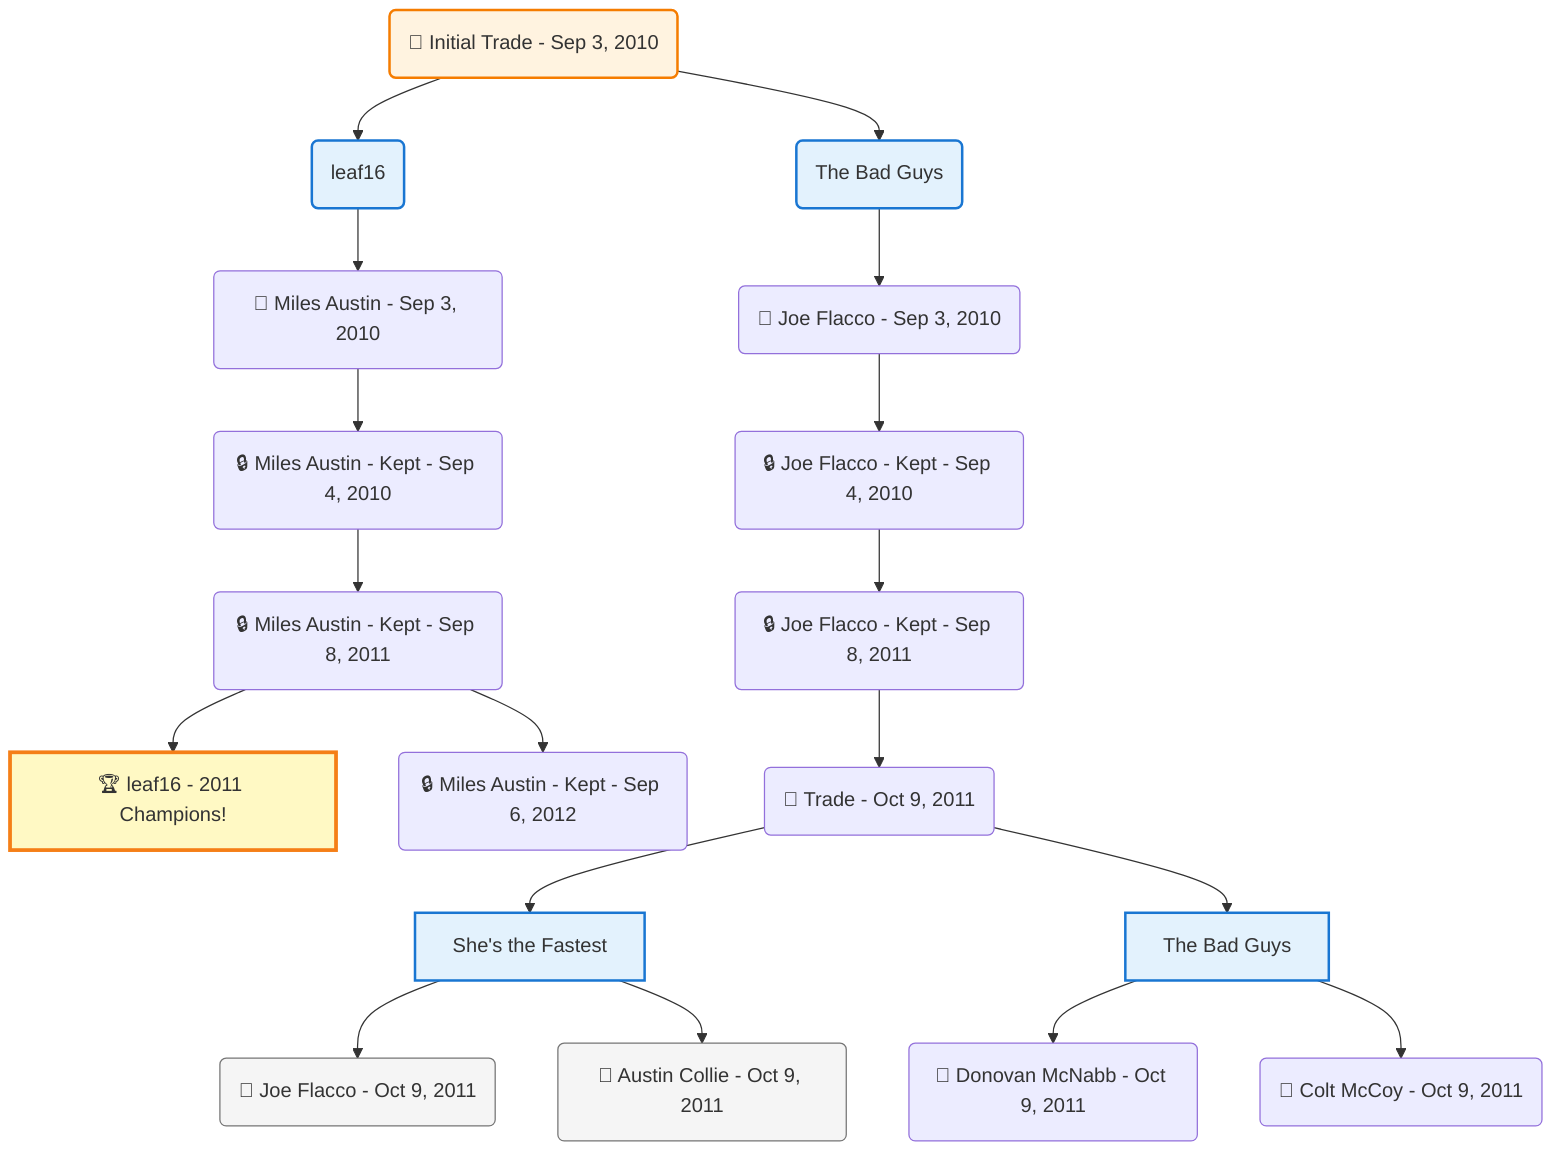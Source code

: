flowchart TD

    TRADE_MAIN("🔄 Initial Trade - Sep 3, 2010")
    TEAM_1("leaf16")
    TEAM_2("The Bad Guys")
    NODE_05cce13b-a7f3-4088-a054-12d6130266fc("🔄 Miles Austin - Sep 3, 2010")
    NODE_89c784da-ab54-4235-abaa-89c56409dac8("🔒 Miles Austin - Kept - Sep 4, 2010")
    NODE_501803fa-77a9-46b5-93a3-6369a93fdcca("🔒 Miles Austin - Kept - Sep 8, 2011")
    CHAMP_66fb98f4-89a7-45f9-893a-b41d71e6249d_2011["🏆 leaf16 - 2011 Champions!"]
    NODE_8072aa96-9db8-4327-b496-7d8d8e8eb006("🔒 Miles Austin - Kept - Sep 6, 2012")
    NODE_d1396b25-1175-48ec-a7ef-a1cbb763c71e("🔄 Joe Flacco - Sep 3, 2010")
    NODE_84aa083e-9fee-411b-b691-ec8cadd17250("🔒 Joe Flacco - Kept - Sep 4, 2010")
    NODE_58e18be6-44b7-4ffe-9167-1fea40c621f7("🔒 Joe Flacco - Kept - Sep 8, 2011")
    TRADE_bcb4a126-762f-4d19-8fb6-c8ca16556f52_3("🔄 Trade - Oct 9, 2011")
    TEAM_4449259f-64af-44fd-9235-1facc0926234_4["She's the Fastest"]
    NODE_9b7b1421-4047-480b-90ad-2a9db1c3a6cb("🔄 Joe Flacco - Oct 9, 2011")
    NODE_95ddd3ad-2805-48c0-9d53-c9626a495376("🔄 Austin Collie - Oct 9, 2011")
    TEAM_b2220d1a-ff75-4622-9757-09978901110f_5["The Bad Guys"]
    NODE_7b24f0f4-5111-4ea5-b2d1-404d17ddbd4c("🔄 Donovan McNabb - Oct 9, 2011")
    NODE_4cb96c05-3e60-49ce-a9e0-43ed5f14986e("🔄 Colt McCoy - Oct 9, 2011")

    TRADE_MAIN --> TEAM_1
    TRADE_MAIN --> TEAM_2
    TEAM_1 --> NODE_05cce13b-a7f3-4088-a054-12d6130266fc
    NODE_05cce13b-a7f3-4088-a054-12d6130266fc --> NODE_89c784da-ab54-4235-abaa-89c56409dac8
    NODE_89c784da-ab54-4235-abaa-89c56409dac8 --> NODE_501803fa-77a9-46b5-93a3-6369a93fdcca
    NODE_501803fa-77a9-46b5-93a3-6369a93fdcca --> CHAMP_66fb98f4-89a7-45f9-893a-b41d71e6249d_2011
    NODE_501803fa-77a9-46b5-93a3-6369a93fdcca --> NODE_8072aa96-9db8-4327-b496-7d8d8e8eb006
    TEAM_2 --> NODE_d1396b25-1175-48ec-a7ef-a1cbb763c71e
    NODE_d1396b25-1175-48ec-a7ef-a1cbb763c71e --> NODE_84aa083e-9fee-411b-b691-ec8cadd17250
    NODE_84aa083e-9fee-411b-b691-ec8cadd17250 --> NODE_58e18be6-44b7-4ffe-9167-1fea40c621f7
    NODE_58e18be6-44b7-4ffe-9167-1fea40c621f7 --> TRADE_bcb4a126-762f-4d19-8fb6-c8ca16556f52_3
    TRADE_bcb4a126-762f-4d19-8fb6-c8ca16556f52_3 --> TEAM_4449259f-64af-44fd-9235-1facc0926234_4
    TEAM_4449259f-64af-44fd-9235-1facc0926234_4 --> NODE_9b7b1421-4047-480b-90ad-2a9db1c3a6cb
    TEAM_4449259f-64af-44fd-9235-1facc0926234_4 --> NODE_95ddd3ad-2805-48c0-9d53-c9626a495376
    TRADE_bcb4a126-762f-4d19-8fb6-c8ca16556f52_3 --> TEAM_b2220d1a-ff75-4622-9757-09978901110f_5
    TEAM_b2220d1a-ff75-4622-9757-09978901110f_5 --> NODE_7b24f0f4-5111-4ea5-b2d1-404d17ddbd4c
    TEAM_b2220d1a-ff75-4622-9757-09978901110f_5 --> NODE_4cb96c05-3e60-49ce-a9e0-43ed5f14986e

    %% Node styling
    classDef teamNode fill:#e3f2fd,stroke:#1976d2,stroke-width:2px
    classDef tradeNode fill:#fff3e0,stroke:#f57c00,stroke-width:2px
    classDef playerNode fill:#f3e5f5,stroke:#7b1fa2,stroke-width:1px
    classDef nonRootPlayerNode fill:#f5f5f5,stroke:#757575,stroke-width:1px
    classDef endNode fill:#ffebee,stroke:#c62828,stroke-width:2px
    classDef waiverNode fill:#e8f5e8,stroke:#388e3c,stroke-width:2px
    classDef championshipNode fill:#fff9c4,stroke:#f57f17,stroke-width:3px

    class TEAM_1,TEAM_2,TEAM_4449259f-64af-44fd-9235-1facc0926234_4,TEAM_b2220d1a-ff75-4622-9757-09978901110f_5 teamNode
    class CHAMP_66fb98f4-89a7-45f9-893a-b41d71e6249d_2011 championshipNode
    class NODE_9b7b1421-4047-480b-90ad-2a9db1c3a6cb,NODE_95ddd3ad-2805-48c0-9d53-c9626a495376 nonRootPlayerNode
    class TRADE_MAIN tradeNode